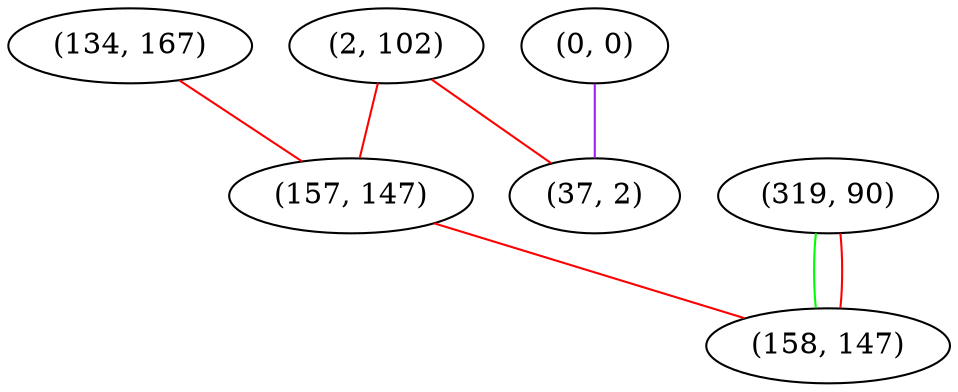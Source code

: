 graph "" {
"(2, 102)";
"(134, 167)";
"(157, 147)";
"(319, 90)";
"(0, 0)";
"(158, 147)";
"(37, 2)";
"(2, 102)" -- "(37, 2)"  [color=red, key=0, weight=1];
"(2, 102)" -- "(157, 147)"  [color=red, key=0, weight=1];
"(134, 167)" -- "(157, 147)"  [color=red, key=0, weight=1];
"(157, 147)" -- "(158, 147)"  [color=red, key=0, weight=1];
"(319, 90)" -- "(158, 147)"  [color=green, key=0, weight=2];
"(319, 90)" -- "(158, 147)"  [color=red, key=1, weight=1];
"(0, 0)" -- "(37, 2)"  [color=purple, key=0, weight=4];
}
